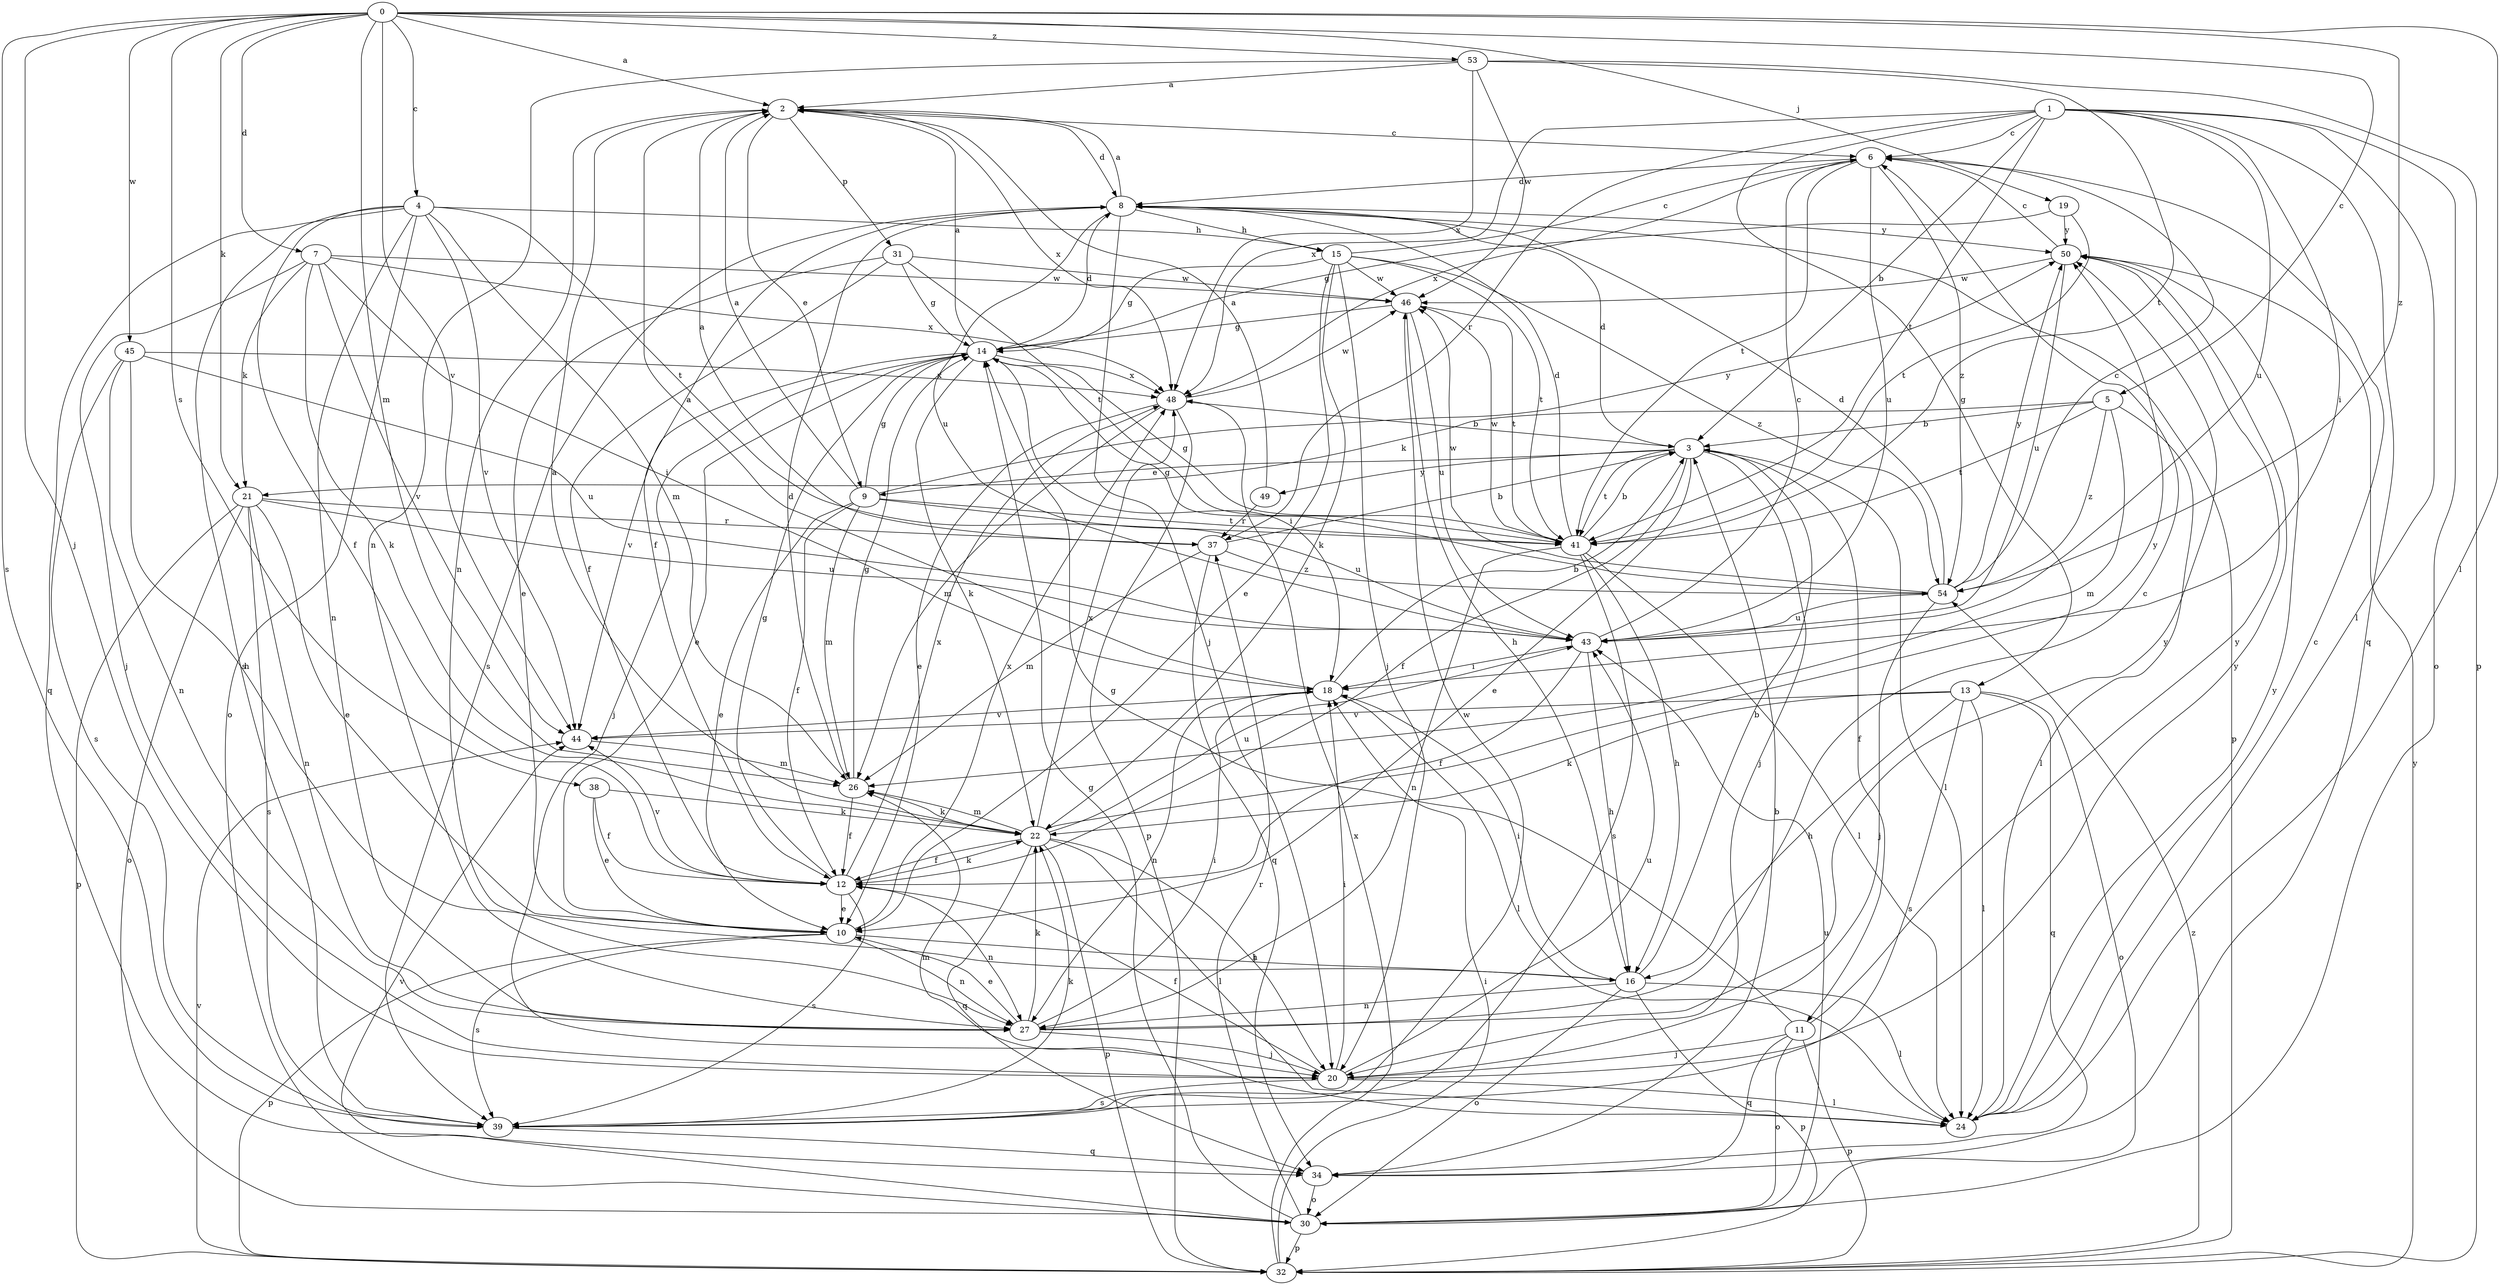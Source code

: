 strict digraph  {
0;
1;
2;
3;
4;
5;
6;
7;
8;
9;
10;
11;
12;
13;
14;
15;
16;
18;
19;
20;
21;
22;
24;
26;
27;
30;
31;
32;
34;
37;
38;
39;
41;
43;
44;
45;
46;
48;
49;
50;
53;
54;
0 -> 2  [label=a];
0 -> 4  [label=c];
0 -> 5  [label=c];
0 -> 7  [label=d];
0 -> 19  [label=j];
0 -> 20  [label=j];
0 -> 21  [label=k];
0 -> 24  [label=l];
0 -> 26  [label=m];
0 -> 38  [label=s];
0 -> 39  [label=s];
0 -> 44  [label=v];
0 -> 45  [label=w];
0 -> 53  [label=z];
0 -> 54  [label=z];
1 -> 3  [label=b];
1 -> 6  [label=c];
1 -> 13  [label=g];
1 -> 18  [label=i];
1 -> 24  [label=l];
1 -> 30  [label=o];
1 -> 34  [label=q];
1 -> 37  [label=r];
1 -> 41  [label=t];
1 -> 43  [label=u];
1 -> 48  [label=x];
2 -> 6  [label=c];
2 -> 8  [label=d];
2 -> 9  [label=e];
2 -> 27  [label=n];
2 -> 31  [label=p];
2 -> 48  [label=x];
3 -> 8  [label=d];
3 -> 9  [label=e];
3 -> 10  [label=e];
3 -> 11  [label=f];
3 -> 12  [label=f];
3 -> 20  [label=j];
3 -> 24  [label=l];
3 -> 41  [label=t];
3 -> 49  [label=y];
4 -> 12  [label=f];
4 -> 15  [label=h];
4 -> 26  [label=m];
4 -> 27  [label=n];
4 -> 30  [label=o];
4 -> 34  [label=q];
4 -> 39  [label=s];
4 -> 41  [label=t];
4 -> 44  [label=v];
5 -> 3  [label=b];
5 -> 21  [label=k];
5 -> 24  [label=l];
5 -> 26  [label=m];
5 -> 41  [label=t];
5 -> 54  [label=z];
6 -> 8  [label=d];
6 -> 41  [label=t];
6 -> 43  [label=u];
6 -> 48  [label=x];
6 -> 54  [label=z];
7 -> 18  [label=i];
7 -> 20  [label=j];
7 -> 21  [label=k];
7 -> 22  [label=k];
7 -> 44  [label=v];
7 -> 46  [label=w];
7 -> 48  [label=x];
8 -> 2  [label=a];
8 -> 12  [label=f];
8 -> 15  [label=h];
8 -> 20  [label=j];
8 -> 32  [label=p];
8 -> 39  [label=s];
8 -> 43  [label=u];
8 -> 50  [label=y];
9 -> 2  [label=a];
9 -> 10  [label=e];
9 -> 12  [label=f];
9 -> 14  [label=g];
9 -> 26  [label=m];
9 -> 41  [label=t];
9 -> 43  [label=u];
9 -> 50  [label=y];
10 -> 16  [label=h];
10 -> 27  [label=n];
10 -> 32  [label=p];
10 -> 39  [label=s];
10 -> 48  [label=x];
11 -> 14  [label=g];
11 -> 20  [label=j];
11 -> 30  [label=o];
11 -> 32  [label=p];
11 -> 34  [label=q];
11 -> 50  [label=y];
12 -> 10  [label=e];
12 -> 14  [label=g];
12 -> 22  [label=k];
12 -> 27  [label=n];
12 -> 39  [label=s];
12 -> 44  [label=v];
12 -> 48  [label=x];
13 -> 16  [label=h];
13 -> 22  [label=k];
13 -> 24  [label=l];
13 -> 30  [label=o];
13 -> 34  [label=q];
13 -> 39  [label=s];
13 -> 44  [label=v];
14 -> 2  [label=a];
14 -> 8  [label=d];
14 -> 10  [label=e];
14 -> 18  [label=i];
14 -> 20  [label=j];
14 -> 22  [label=k];
14 -> 44  [label=v];
14 -> 48  [label=x];
15 -> 6  [label=c];
15 -> 10  [label=e];
15 -> 14  [label=g];
15 -> 20  [label=j];
15 -> 22  [label=k];
15 -> 41  [label=t];
15 -> 46  [label=w];
15 -> 54  [label=z];
16 -> 3  [label=b];
16 -> 18  [label=i];
16 -> 24  [label=l];
16 -> 27  [label=n];
16 -> 30  [label=o];
16 -> 32  [label=p];
18 -> 2  [label=a];
18 -> 3  [label=b];
18 -> 24  [label=l];
18 -> 27  [label=n];
18 -> 44  [label=v];
19 -> 14  [label=g];
19 -> 41  [label=t];
19 -> 50  [label=y];
20 -> 12  [label=f];
20 -> 18  [label=i];
20 -> 24  [label=l];
20 -> 39  [label=s];
20 -> 43  [label=u];
20 -> 50  [label=y];
21 -> 10  [label=e];
21 -> 27  [label=n];
21 -> 30  [label=o];
21 -> 32  [label=p];
21 -> 37  [label=r];
21 -> 39  [label=s];
21 -> 43  [label=u];
22 -> 2  [label=a];
22 -> 12  [label=f];
22 -> 20  [label=j];
22 -> 24  [label=l];
22 -> 26  [label=m];
22 -> 32  [label=p];
22 -> 34  [label=q];
22 -> 43  [label=u];
22 -> 48  [label=x];
22 -> 50  [label=y];
24 -> 6  [label=c];
24 -> 26  [label=m];
24 -> 50  [label=y];
26 -> 8  [label=d];
26 -> 12  [label=f];
26 -> 14  [label=g];
26 -> 22  [label=k];
27 -> 6  [label=c];
27 -> 10  [label=e];
27 -> 18  [label=i];
27 -> 20  [label=j];
27 -> 22  [label=k];
27 -> 50  [label=y];
30 -> 14  [label=g];
30 -> 32  [label=p];
30 -> 37  [label=r];
30 -> 43  [label=u];
30 -> 44  [label=v];
31 -> 10  [label=e];
31 -> 12  [label=f];
31 -> 14  [label=g];
31 -> 41  [label=t];
31 -> 46  [label=w];
32 -> 18  [label=i];
32 -> 44  [label=v];
32 -> 48  [label=x];
32 -> 50  [label=y];
32 -> 54  [label=z];
34 -> 3  [label=b];
34 -> 30  [label=o];
37 -> 2  [label=a];
37 -> 3  [label=b];
37 -> 26  [label=m];
37 -> 34  [label=q];
37 -> 54  [label=z];
38 -> 10  [label=e];
38 -> 12  [label=f];
38 -> 22  [label=k];
39 -> 22  [label=k];
39 -> 34  [label=q];
39 -> 46  [label=w];
41 -> 3  [label=b];
41 -> 8  [label=d];
41 -> 14  [label=g];
41 -> 16  [label=h];
41 -> 24  [label=l];
41 -> 27  [label=n];
41 -> 39  [label=s];
41 -> 46  [label=w];
43 -> 6  [label=c];
43 -> 12  [label=f];
43 -> 16  [label=h];
43 -> 18  [label=i];
44 -> 26  [label=m];
45 -> 16  [label=h];
45 -> 27  [label=n];
45 -> 39  [label=s];
45 -> 43  [label=u];
45 -> 48  [label=x];
46 -> 14  [label=g];
46 -> 16  [label=h];
46 -> 41  [label=t];
46 -> 43  [label=u];
48 -> 3  [label=b];
48 -> 10  [label=e];
48 -> 26  [label=m];
48 -> 32  [label=p];
48 -> 46  [label=w];
49 -> 2  [label=a];
49 -> 37  [label=r];
50 -> 6  [label=c];
50 -> 43  [label=u];
50 -> 46  [label=w];
53 -> 2  [label=a];
53 -> 27  [label=n];
53 -> 32  [label=p];
53 -> 41  [label=t];
53 -> 46  [label=w];
53 -> 48  [label=x];
54 -> 6  [label=c];
54 -> 8  [label=d];
54 -> 14  [label=g];
54 -> 20  [label=j];
54 -> 43  [label=u];
54 -> 46  [label=w];
54 -> 50  [label=y];
}
